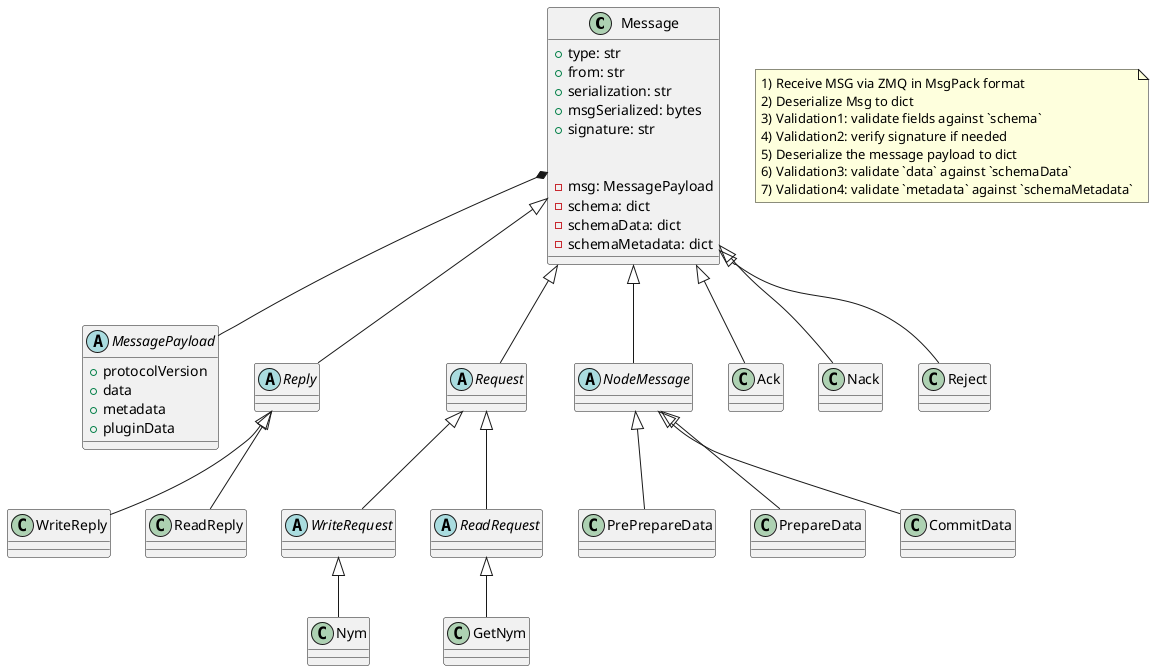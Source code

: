 @startuml

class Message {
+type: str
+from: str
+serialization: str
+msgSerialized: bytes
+signature: str
\n
-msg: MessagePayload
-schema: dict
-schemaData: dict
-schemaMetadata: dict
}

abstract class MessagePayload {
+protocolVersion
+data
+metadata
+pluginData
}


abstract class Reply {
}

abstract class Request {
}

abstract class WriteRequest {
}

abstract class ReadRequest {
}

abstract class NodeMessage {
}

Message *-- MessagePayload

Message <|-- Request
Request <|-- WriteRequest
Request <|-- ReadRequest

Message <|-- Reply
Reply <|-- WriteReply
Reply <|-- ReadReply

Message <|-- NodeMessage

Message <|-- Ack
Message <|-- Nack
Message <|-- Reject

WriteRequest <|-- Nym
ReadRequest <|-- GetNym

NodeMessage <|-- PrePrepareData
NodeMessage <|-- PrepareData
NodeMessage <|-- CommitData

note as N
1) Receive MSG via ZMQ in MsgPack format
2) Deserialize Msg to dict
3) Validation1: validate fields against `schema`
4) Validation2: verify signature if needed
5) Deserialize the message payload to dict
6) Validation3: validate `data` against `schemaData`
7) Validation4: validate `metadata` against `schemaMetadata`
end note

@enduml